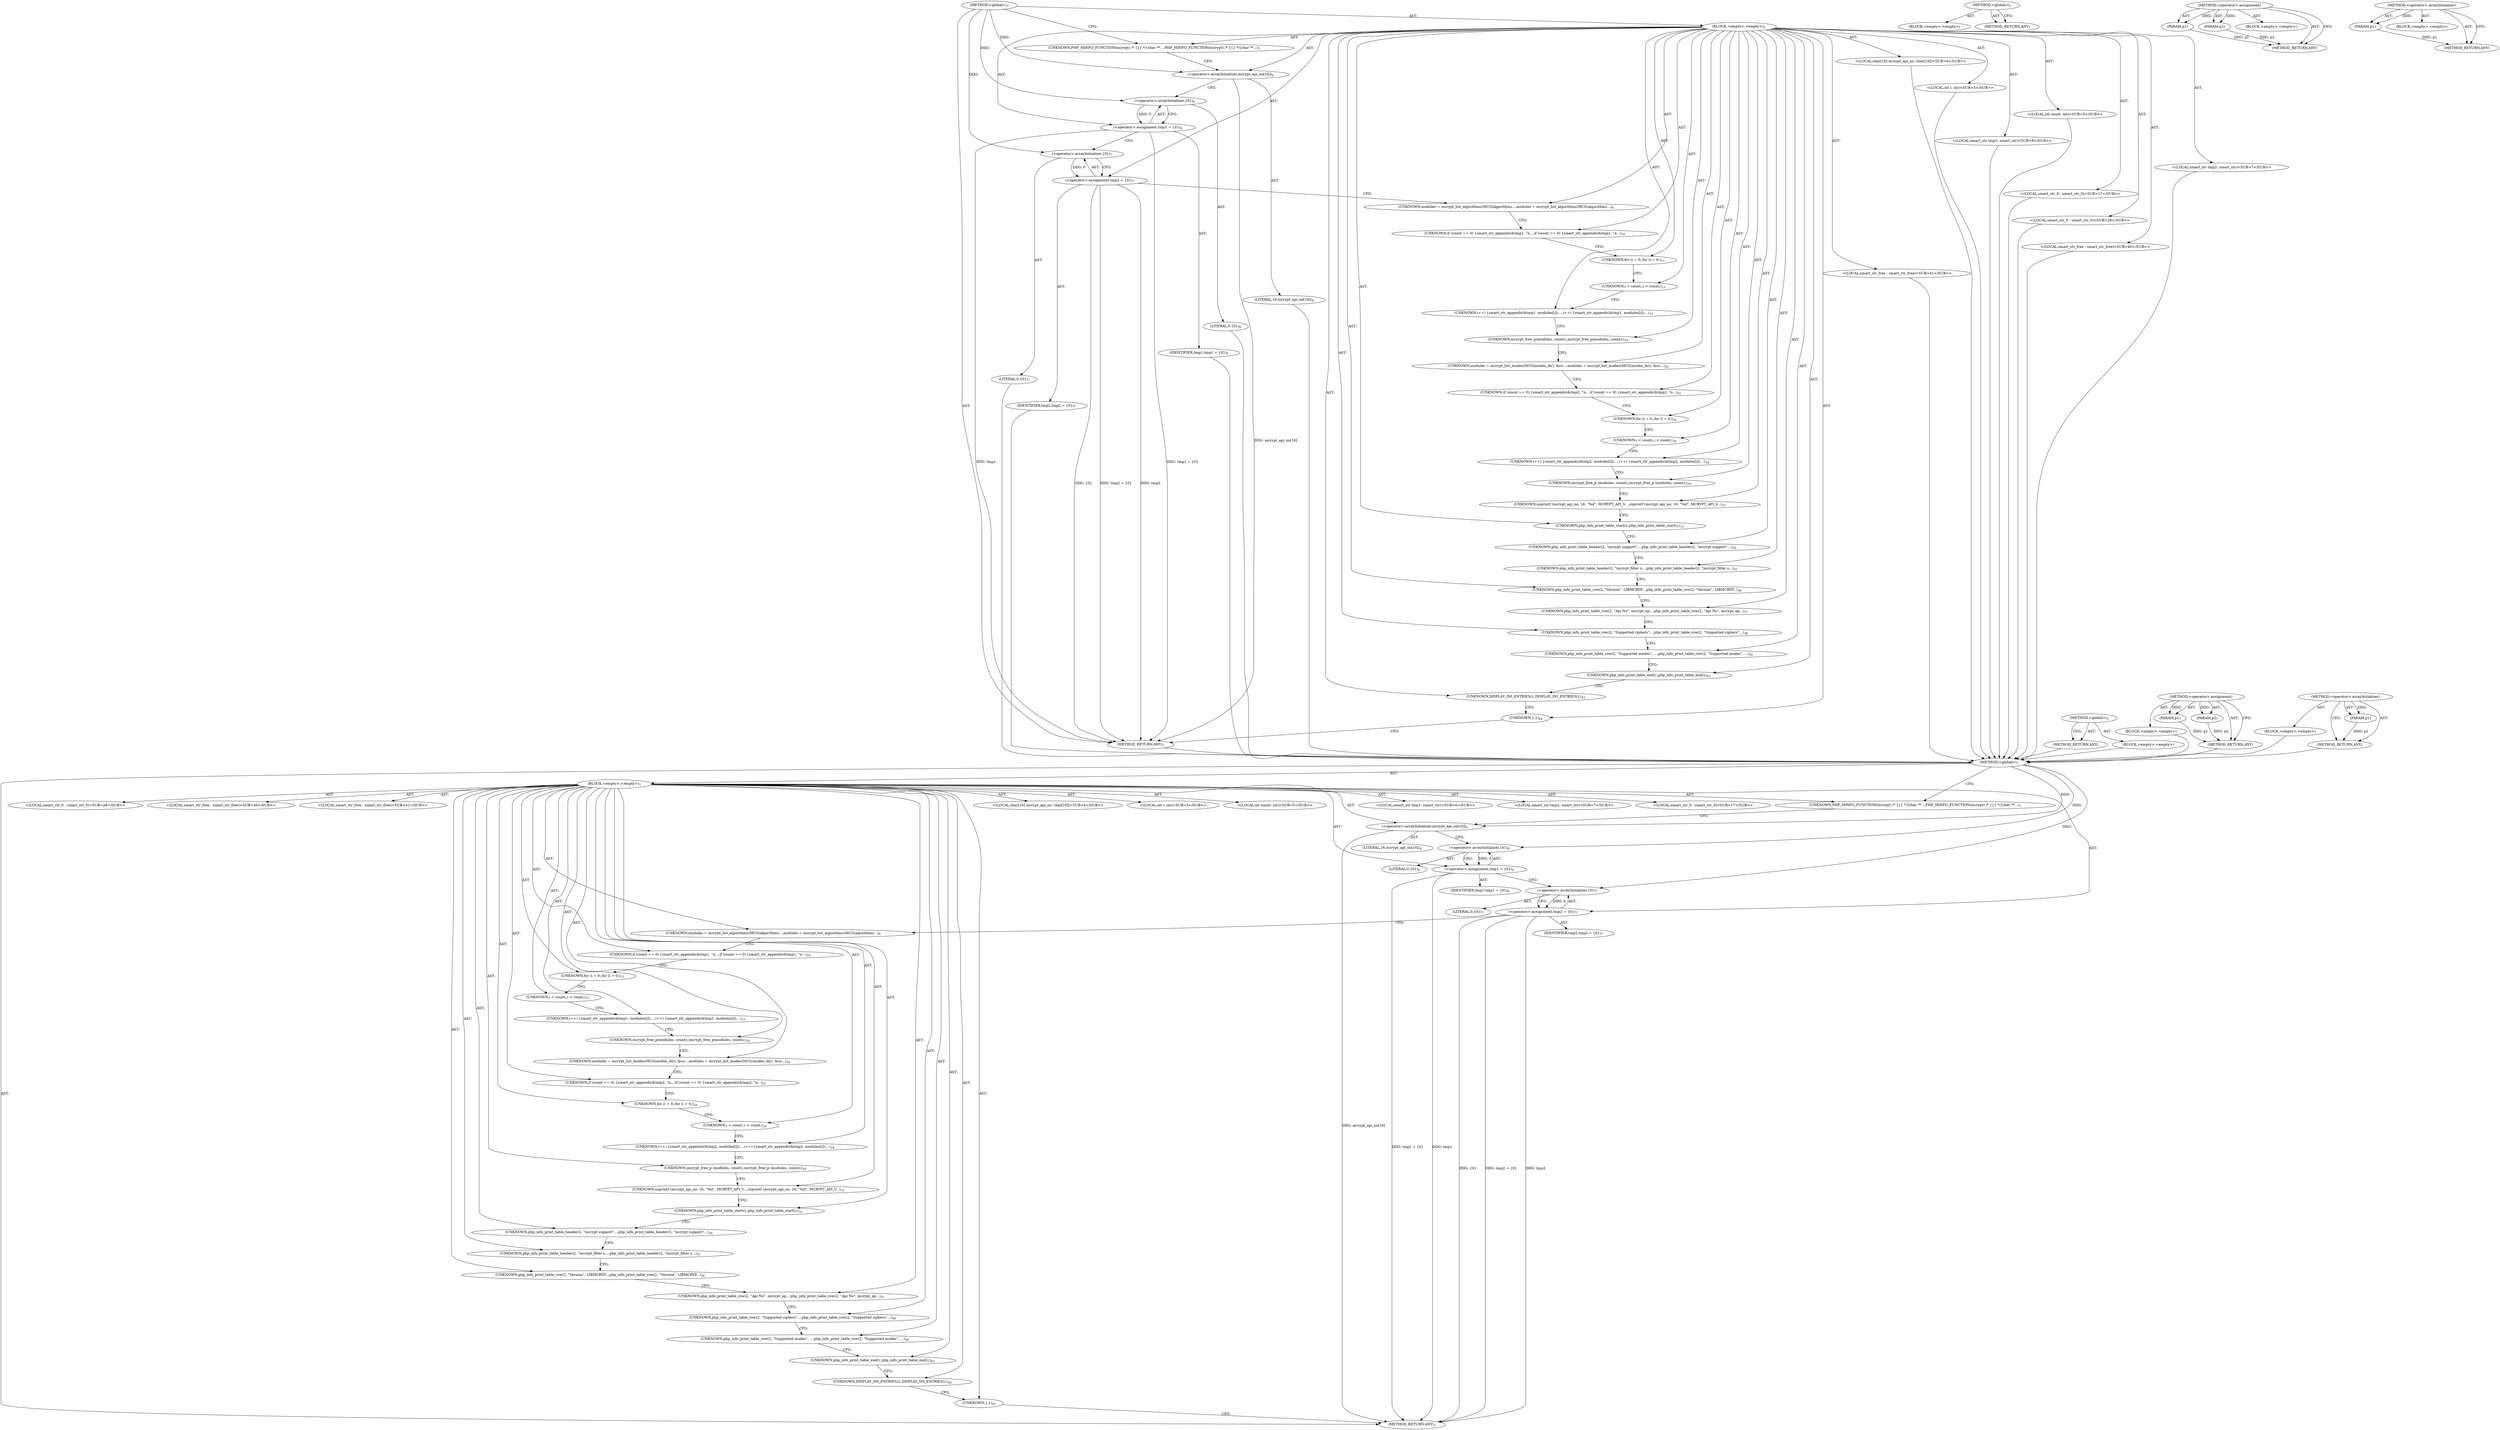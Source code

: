 digraph "&lt;operator&gt;.arrayInitializer" {
vulnerable_6 [label=<(METHOD,&lt;global&gt;)<SUB>1</SUB>>];
vulnerable_7 [label=<(BLOCK,&lt;empty&gt;,&lt;empty&gt;)<SUB>1</SUB>>];
vulnerable_8 [label=<(UNKNOWN,PHP_MINFO_FUNCTION(mcrypt) /* {{{ */
{
	char **...,PHP_MINFO_FUNCTION(mcrypt) /* {{{ */
{
	char **...)<SUB>1</SUB>>];
vulnerable_9 [label="<(LOCAL,char[16] mcrypt_api_no: char[16])<SUB>4</SUB>>"];
vulnerable_10 [label=<(&lt;operator&gt;.arrayInitializer,mcrypt_api_no[16])<SUB>4</SUB>>];
vulnerable_11 [label=<(LITERAL,16,mcrypt_api_no[16])<SUB>4</SUB>>];
vulnerable_12 [label="<(LOCAL,int i: int)<SUB>5</SUB>>"];
vulnerable_13 [label="<(LOCAL,int count: int)<SUB>5</SUB>>"];
vulnerable_14 [label="<(LOCAL,smart_str tmp1: smart_str)<SUB>6</SUB>>"];
vulnerable_15 [label=<(&lt;operator&gt;.assignment,tmp1 = {0})<SUB>6</SUB>>];
vulnerable_16 [label=<(IDENTIFIER,tmp1,tmp1 = {0})<SUB>6</SUB>>];
vulnerable_17 [label=<(&lt;operator&gt;.arrayInitializer,{0})<SUB>6</SUB>>];
vulnerable_18 [label=<(LITERAL,0,{0})<SUB>6</SUB>>];
vulnerable_19 [label="<(LOCAL,smart_str tmp2: smart_str)<SUB>7</SUB>>"];
vulnerable_20 [label=<(&lt;operator&gt;.assignment,tmp2 = {0})<SUB>7</SUB>>];
vulnerable_21 [label=<(IDENTIFIER,tmp2,tmp2 = {0})<SUB>7</SUB>>];
vulnerable_22 [label=<(&lt;operator&gt;.arrayInitializer,{0})<SUB>7</SUB>>];
vulnerable_23 [label=<(LITERAL,0,{0})<SUB>7</SUB>>];
vulnerable_24 [label=<(UNKNOWN,modules = mcrypt_list_algorithms(MCG(algorithms...,modules = mcrypt_list_algorithms(MCG(algorithms...)<SUB>9</SUB>>];
vulnerable_25 [label=<(UNKNOWN,if (count == 0) {
		smart_str_appends(&amp;tmp1, &quot;n...,if (count == 0) {
		smart_str_appends(&amp;tmp1, &quot;n...)<SUB>10</SUB>>];
vulnerable_26 [label=<(UNKNOWN,for (i = 0;,for (i = 0;)<SUB>13</SUB>>];
vulnerable_27 [label=<(UNKNOWN,i &lt; count;,i &lt; count;)<SUB>13</SUB>>];
vulnerable_28 [label=<(UNKNOWN,i++) {
		smart_str_appends(&amp;tmp1, modules[i]);
...,i++) {
		smart_str_appends(&amp;tmp1, modules[i]);
...)<SUB>13</SUB>>];
vulnerable_29 [label="<(LOCAL,smart_str_0 : smart_str_0)<SUB>17</SUB>>"];
vulnerable_30 [label=<(UNKNOWN,mcrypt_free_p(modules, count);,mcrypt_free_p(modules, count);)<SUB>18</SUB>>];
vulnerable_31 [label=<(UNKNOWN,modules = mcrypt_list_modes(MCG(modes_dir), &amp;co...,modules = mcrypt_list_modes(MCG(modes_dir), &amp;co...)<SUB>20</SUB>>];
vulnerable_32 [label=<(UNKNOWN,if (count == 0) {
		smart_str_appends(&amp;tmp2, &quot;n...,if (count == 0) {
		smart_str_appends(&amp;tmp2, &quot;n...)<SUB>21</SUB>>];
vulnerable_33 [label=<(UNKNOWN,for (i = 0;,for (i = 0;)<SUB>24</SUB>>];
vulnerable_34 [label=<(UNKNOWN,i &lt; count;,i &lt; count;)<SUB>24</SUB>>];
vulnerable_35 [label=<(UNKNOWN,i++) {
		smart_str_appends(&amp;tmp2, modules[i]);
...,i++) {
		smart_str_appends(&amp;tmp2, modules[i]);
...)<SUB>24</SUB>>];
vulnerable_36 [label="<(LOCAL,smart_str_0 : smart_str_0)<SUB>28</SUB>>"];
vulnerable_37 [label=<(UNKNOWN,mcrypt_free_p (modules, count);,mcrypt_free_p (modules, count);)<SUB>29</SUB>>];
vulnerable_38 [label=<(UNKNOWN,snprintf (mcrypt_api_no, 16, &quot;%d&quot;, MCRYPT_API_V...,snprintf (mcrypt_api_no, 16, &quot;%d&quot;, MCRYPT_API_V...)<SUB>31</SUB>>];
vulnerable_39 [label=<(UNKNOWN,php_info_print_table_start();,php_info_print_table_start();)<SUB>33</SUB>>];
vulnerable_40 [label=<(UNKNOWN,php_info_print_table_header(2, &quot;mcrypt support&quot;...,php_info_print_table_header(2, &quot;mcrypt support&quot;...)<SUB>34</SUB>>];
vulnerable_41 [label=<(UNKNOWN,php_info_print_table_header(2, &quot;mcrypt_filter s...,php_info_print_table_header(2, &quot;mcrypt_filter s...)<SUB>35</SUB>>];
vulnerable_42 [label=<(UNKNOWN,php_info_print_table_row(2, &quot;Version&quot;, LIBMCRYP...,php_info_print_table_row(2, &quot;Version&quot;, LIBMCRYP...)<SUB>36</SUB>>];
vulnerable_43 [label=<(UNKNOWN,php_info_print_table_row(2, &quot;Api No&quot;, mcrypt_ap...,php_info_print_table_row(2, &quot;Api No&quot;, mcrypt_ap...)<SUB>37</SUB>>];
vulnerable_44 [label=<(UNKNOWN,php_info_print_table_row(2, &quot;Supported ciphers&quot;...,php_info_print_table_row(2, &quot;Supported ciphers&quot;...)<SUB>38</SUB>>];
vulnerable_45 [label=<(UNKNOWN,php_info_print_table_row(2, &quot;Supported modes&quot;, ...,php_info_print_table_row(2, &quot;Supported modes&quot;, ...)<SUB>39</SUB>>];
vulnerable_46 [label="<(LOCAL,smart_str_free : smart_str_free)<SUB>40</SUB>>"];
vulnerable_47 [label="<(LOCAL,smart_str_free : smart_str_free)<SUB>41</SUB>>"];
vulnerable_48 [label=<(UNKNOWN,php_info_print_table_end();,php_info_print_table_end();)<SUB>42</SUB>>];
vulnerable_49 [label=<(UNKNOWN,DISPLAY_INI_ENTRIES();,DISPLAY_INI_ENTRIES();)<SUB>43</SUB>>];
vulnerable_50 [label=<(UNKNOWN,},})<SUB>44</SUB>>];
vulnerable_51 [label=<(METHOD_RETURN,ANY)<SUB>1</SUB>>];
vulnerable_66 [label=<(METHOD,&lt;global&gt;)<SUB>1</SUB>>];
vulnerable_67 [label=<(BLOCK,&lt;empty&gt;,&lt;empty&gt;)>];
vulnerable_68 [label=<(METHOD_RETURN,ANY)>];
vulnerable_76 [label=<(METHOD,&lt;operator&gt;.assignment)>];
vulnerable_77 [label=<(PARAM,p1)>];
vulnerable_78 [label=<(PARAM,p2)>];
vulnerable_79 [label=<(BLOCK,&lt;empty&gt;,&lt;empty&gt;)>];
vulnerable_80 [label=<(METHOD_RETURN,ANY)>];
vulnerable_72 [label=<(METHOD,&lt;operator&gt;.arrayInitializer)>];
vulnerable_73 [label=<(PARAM,p1)>];
vulnerable_74 [label=<(BLOCK,&lt;empty&gt;,&lt;empty&gt;)>];
vulnerable_75 [label=<(METHOD_RETURN,ANY)>];
fixed_6 [label=<(METHOD,&lt;global&gt;)<SUB>1</SUB>>];
fixed_7 [label=<(BLOCK,&lt;empty&gt;,&lt;empty&gt;)<SUB>1</SUB>>];
fixed_8 [label=<(UNKNOWN,PHP_MINFO_FUNCTION(mcrypt) /* {{{ */
{
	char **...,PHP_MINFO_FUNCTION(mcrypt) /* {{{ */
{
	char **...)<SUB>1</SUB>>];
fixed_9 [label="<(LOCAL,char[16] mcrypt_api_no: char[16])<SUB>4</SUB>>"];
fixed_10 [label=<(&lt;operator&gt;.arrayInitializer,mcrypt_api_no[16])<SUB>4</SUB>>];
fixed_11 [label=<(LITERAL,16,mcrypt_api_no[16])<SUB>4</SUB>>];
fixed_12 [label="<(LOCAL,int i: int)<SUB>5</SUB>>"];
fixed_13 [label="<(LOCAL,int count: int)<SUB>5</SUB>>"];
fixed_14 [label="<(LOCAL,smart_str tmp1: smart_str)<SUB>6</SUB>>"];
fixed_15 [label=<(&lt;operator&gt;.assignment,tmp1 = {0})<SUB>6</SUB>>];
fixed_16 [label=<(IDENTIFIER,tmp1,tmp1 = {0})<SUB>6</SUB>>];
fixed_17 [label=<(&lt;operator&gt;.arrayInitializer,{0})<SUB>6</SUB>>];
fixed_18 [label=<(LITERAL,0,{0})<SUB>6</SUB>>];
fixed_19 [label="<(LOCAL,smart_str tmp2: smart_str)<SUB>7</SUB>>"];
fixed_20 [label=<(&lt;operator&gt;.assignment,tmp2 = {0})<SUB>7</SUB>>];
fixed_21 [label=<(IDENTIFIER,tmp2,tmp2 = {0})<SUB>7</SUB>>];
fixed_22 [label=<(&lt;operator&gt;.arrayInitializer,{0})<SUB>7</SUB>>];
fixed_23 [label=<(LITERAL,0,{0})<SUB>7</SUB>>];
fixed_24 [label=<(UNKNOWN,modules = mcrypt_list_algorithms(MCG(algorithms...,modules = mcrypt_list_algorithms(MCG(algorithms...)<SUB>9</SUB>>];
fixed_25 [label=<(UNKNOWN,if (count == 0) {
		smart_str_appends(&amp;tmp1, &quot;n...,if (count == 0) {
		smart_str_appends(&amp;tmp1, &quot;n...)<SUB>10</SUB>>];
fixed_26 [label=<(UNKNOWN,for (i = 0;,for (i = 0;)<SUB>13</SUB>>];
fixed_27 [label=<(UNKNOWN,i &lt; count;,i &lt; count;)<SUB>13</SUB>>];
fixed_28 [label=<(UNKNOWN,i++) {
		smart_str_appends(&amp;tmp1, modules[i]);
...,i++) {
		smart_str_appends(&amp;tmp1, modules[i]);
...)<SUB>13</SUB>>];
fixed_29 [label="<(LOCAL,smart_str_0 : smart_str_0)<SUB>17</SUB>>"];
fixed_30 [label=<(UNKNOWN,mcrypt_free_p(modules, count);,mcrypt_free_p(modules, count);)<SUB>18</SUB>>];
fixed_31 [label=<(UNKNOWN,modules = mcrypt_list_modes(MCG(modes_dir), &amp;co...,modules = mcrypt_list_modes(MCG(modes_dir), &amp;co...)<SUB>20</SUB>>];
fixed_32 [label=<(UNKNOWN,if (count == 0) {
		smart_str_appends(&amp;tmp2, &quot;n...,if (count == 0) {
		smart_str_appends(&amp;tmp2, &quot;n...)<SUB>21</SUB>>];
fixed_33 [label=<(UNKNOWN,for (i = 0;,for (i = 0;)<SUB>24</SUB>>];
fixed_34 [label=<(UNKNOWN,i &lt; count;,i &lt; count;)<SUB>24</SUB>>];
fixed_35 [label=<(UNKNOWN,i++) {
		smart_str_appends(&amp;tmp2, modules[i]);
...,i++) {
		smart_str_appends(&amp;tmp2, modules[i]);
...)<SUB>24</SUB>>];
fixed_36 [label="<(LOCAL,smart_str_0 : smart_str_0)<SUB>28</SUB>>"];
fixed_37 [label=<(UNKNOWN,mcrypt_free_p (modules, count);,mcrypt_free_p (modules, count);)<SUB>29</SUB>>];
fixed_38 [label=<(UNKNOWN,snprintf (mcrypt_api_no, 16, &quot;%d&quot;, MCRYPT_API_V...,snprintf (mcrypt_api_no, 16, &quot;%d&quot;, MCRYPT_API_V...)<SUB>31</SUB>>];
fixed_39 [label=<(UNKNOWN,php_info_print_table_start();,php_info_print_table_start();)<SUB>33</SUB>>];
fixed_40 [label=<(UNKNOWN,php_info_print_table_header(2, &quot;mcrypt support&quot;...,php_info_print_table_header(2, &quot;mcrypt support&quot;...)<SUB>34</SUB>>];
fixed_41 [label=<(UNKNOWN,php_info_print_table_header(2, &quot;mcrypt_filter s...,php_info_print_table_header(2, &quot;mcrypt_filter s...)<SUB>35</SUB>>];
fixed_42 [label=<(UNKNOWN,php_info_print_table_row(2, &quot;Version&quot;, LIBMCRYP...,php_info_print_table_row(2, &quot;Version&quot;, LIBMCRYP...)<SUB>36</SUB>>];
fixed_43 [label=<(UNKNOWN,php_info_print_table_row(2, &quot;Api No&quot;, mcrypt_ap...,php_info_print_table_row(2, &quot;Api No&quot;, mcrypt_ap...)<SUB>37</SUB>>];
fixed_44 [label=<(UNKNOWN,php_info_print_table_row(2, &quot;Supported ciphers&quot;...,php_info_print_table_row(2, &quot;Supported ciphers&quot;...)<SUB>38</SUB>>];
fixed_45 [label=<(UNKNOWN,php_info_print_table_row(2, &quot;Supported modes&quot;, ...,php_info_print_table_row(2, &quot;Supported modes&quot;, ...)<SUB>39</SUB>>];
fixed_46 [label="<(LOCAL,smart_str_free : smart_str_free)<SUB>40</SUB>>"];
fixed_47 [label="<(LOCAL,smart_str_free : smart_str_free)<SUB>41</SUB>>"];
fixed_48 [label=<(UNKNOWN,php_info_print_table_end();,php_info_print_table_end();)<SUB>42</SUB>>];
fixed_49 [label=<(UNKNOWN,DISPLAY_INI_ENTRIES();,DISPLAY_INI_ENTRIES();)<SUB>44</SUB>>];
fixed_50 [label=<(UNKNOWN,},})<SUB>45</SUB>>];
fixed_51 [label=<(METHOD_RETURN,ANY)<SUB>1</SUB>>];
fixed_66 [label=<(METHOD,&lt;global&gt;)<SUB>1</SUB>>];
fixed_67 [label=<(BLOCK,&lt;empty&gt;,&lt;empty&gt;)>];
fixed_68 [label=<(METHOD_RETURN,ANY)>];
fixed_76 [label=<(METHOD,&lt;operator&gt;.assignment)>];
fixed_77 [label=<(PARAM,p1)>];
fixed_78 [label=<(PARAM,p2)>];
fixed_79 [label=<(BLOCK,&lt;empty&gt;,&lt;empty&gt;)>];
fixed_80 [label=<(METHOD_RETURN,ANY)>];
fixed_72 [label=<(METHOD,&lt;operator&gt;.arrayInitializer)>];
fixed_73 [label=<(PARAM,p1)>];
fixed_74 [label=<(BLOCK,&lt;empty&gt;,&lt;empty&gt;)>];
fixed_75 [label=<(METHOD_RETURN,ANY)>];
vulnerable_6 -> vulnerable_7  [key=0, label="AST: "];
vulnerable_6 -> vulnerable_51  [key=0, label="AST: "];
vulnerable_6 -> vulnerable_8  [key=0, label="CFG: "];
vulnerable_6 -> vulnerable_10  [key=0, label="DDG: "];
vulnerable_6 -> vulnerable_17  [key=0, label="DDG: "];
vulnerable_6 -> vulnerable_22  [key=0, label="DDG: "];
vulnerable_7 -> vulnerable_8  [key=0, label="AST: "];
vulnerable_7 -> vulnerable_9  [key=0, label="AST: "];
vulnerable_7 -> vulnerable_10  [key=0, label="AST: "];
vulnerable_7 -> vulnerable_12  [key=0, label="AST: "];
vulnerable_7 -> vulnerable_13  [key=0, label="AST: "];
vulnerable_7 -> vulnerable_14  [key=0, label="AST: "];
vulnerable_7 -> vulnerable_15  [key=0, label="AST: "];
vulnerable_7 -> vulnerable_19  [key=0, label="AST: "];
vulnerable_7 -> vulnerable_20  [key=0, label="AST: "];
vulnerable_7 -> vulnerable_24  [key=0, label="AST: "];
vulnerable_7 -> vulnerable_25  [key=0, label="AST: "];
vulnerable_7 -> vulnerable_26  [key=0, label="AST: "];
vulnerable_7 -> vulnerable_27  [key=0, label="AST: "];
vulnerable_7 -> vulnerable_28  [key=0, label="AST: "];
vulnerable_7 -> vulnerable_29  [key=0, label="AST: "];
vulnerable_7 -> vulnerable_30  [key=0, label="AST: "];
vulnerable_7 -> vulnerable_31  [key=0, label="AST: "];
vulnerable_7 -> vulnerable_32  [key=0, label="AST: "];
vulnerable_7 -> vulnerable_33  [key=0, label="AST: "];
vulnerable_7 -> vulnerable_34  [key=0, label="AST: "];
vulnerable_7 -> vulnerable_35  [key=0, label="AST: "];
vulnerable_7 -> vulnerable_36  [key=0, label="AST: "];
vulnerable_7 -> vulnerable_37  [key=0, label="AST: "];
vulnerable_7 -> vulnerable_38  [key=0, label="AST: "];
vulnerable_7 -> vulnerable_39  [key=0, label="AST: "];
vulnerable_7 -> vulnerable_40  [key=0, label="AST: "];
vulnerable_7 -> vulnerable_41  [key=0, label="AST: "];
vulnerable_7 -> vulnerable_42  [key=0, label="AST: "];
vulnerable_7 -> vulnerable_43  [key=0, label="AST: "];
vulnerable_7 -> vulnerable_44  [key=0, label="AST: "];
vulnerable_7 -> vulnerable_45  [key=0, label="AST: "];
vulnerable_7 -> vulnerable_46  [key=0, label="AST: "];
vulnerable_7 -> vulnerable_47  [key=0, label="AST: "];
vulnerable_7 -> vulnerable_48  [key=0, label="AST: "];
vulnerable_7 -> vulnerable_49  [key=0, label="AST: "];
vulnerable_7 -> vulnerable_50  [key=0, label="AST: "];
vulnerable_8 -> vulnerable_10  [key=0, label="CFG: "];
vulnerable_9 -> fixed_6  [key=0];
vulnerable_10 -> vulnerable_11  [key=0, label="AST: "];
vulnerable_10 -> vulnerable_17  [key=0, label="CFG: "];
vulnerable_10 -> vulnerable_51  [key=0, label="DDG: mcrypt_api_no[16]"];
vulnerable_11 -> fixed_6  [key=0];
vulnerable_12 -> fixed_6  [key=0];
vulnerable_13 -> fixed_6  [key=0];
vulnerable_14 -> fixed_6  [key=0];
vulnerable_15 -> vulnerable_16  [key=0, label="AST: "];
vulnerable_15 -> vulnerable_17  [key=0, label="AST: "];
vulnerable_15 -> vulnerable_22  [key=0, label="CFG: "];
vulnerable_15 -> vulnerable_51  [key=0, label="DDG: tmp1"];
vulnerable_15 -> vulnerable_51  [key=1, label="DDG: tmp1 = {0}"];
vulnerable_16 -> fixed_6  [key=0];
vulnerable_17 -> vulnerable_18  [key=0, label="AST: "];
vulnerable_17 -> vulnerable_15  [key=0, label="CFG: "];
vulnerable_17 -> vulnerable_15  [key=1, label="DDG: 0"];
vulnerable_18 -> fixed_6  [key=0];
vulnerable_19 -> fixed_6  [key=0];
vulnerable_20 -> vulnerable_21  [key=0, label="AST: "];
vulnerable_20 -> vulnerable_22  [key=0, label="AST: "];
vulnerable_20 -> vulnerable_24  [key=0, label="CFG: "];
vulnerable_20 -> vulnerable_51  [key=0, label="DDG: tmp2"];
vulnerable_20 -> vulnerable_51  [key=1, label="DDG: {0}"];
vulnerable_20 -> vulnerable_51  [key=2, label="DDG: tmp2 = {0}"];
vulnerable_21 -> fixed_6  [key=0];
vulnerable_22 -> vulnerable_23  [key=0, label="AST: "];
vulnerable_22 -> vulnerable_20  [key=0, label="CFG: "];
vulnerable_22 -> vulnerable_20  [key=1, label="DDG: 0"];
vulnerable_23 -> fixed_6  [key=0];
vulnerable_24 -> vulnerable_25  [key=0, label="CFG: "];
vulnerable_25 -> vulnerable_26  [key=0, label="CFG: "];
vulnerable_26 -> vulnerable_27  [key=0, label="CFG: "];
vulnerable_27 -> vulnerable_28  [key=0, label="CFG: "];
vulnerable_28 -> vulnerable_30  [key=0, label="CFG: "];
vulnerable_29 -> fixed_6  [key=0];
vulnerable_30 -> vulnerable_31  [key=0, label="CFG: "];
vulnerable_31 -> vulnerable_32  [key=0, label="CFG: "];
vulnerable_32 -> vulnerable_33  [key=0, label="CFG: "];
vulnerable_33 -> vulnerable_34  [key=0, label="CFG: "];
vulnerable_34 -> vulnerable_35  [key=0, label="CFG: "];
vulnerable_35 -> vulnerable_37  [key=0, label="CFG: "];
vulnerable_36 -> fixed_6  [key=0];
vulnerable_37 -> vulnerable_38  [key=0, label="CFG: "];
vulnerable_38 -> vulnerable_39  [key=0, label="CFG: "];
vulnerable_39 -> vulnerable_40  [key=0, label="CFG: "];
vulnerable_40 -> vulnerable_41  [key=0, label="CFG: "];
vulnerable_41 -> vulnerable_42  [key=0, label="CFG: "];
vulnerable_42 -> vulnerable_43  [key=0, label="CFG: "];
vulnerable_43 -> vulnerable_44  [key=0, label="CFG: "];
vulnerable_44 -> vulnerable_45  [key=0, label="CFG: "];
vulnerable_45 -> vulnerable_48  [key=0, label="CFG: "];
vulnerable_46 -> fixed_6  [key=0];
vulnerable_47 -> fixed_6  [key=0];
vulnerable_48 -> vulnerable_49  [key=0, label="CFG: "];
vulnerable_49 -> vulnerable_50  [key=0, label="CFG: "];
vulnerable_50 -> vulnerable_51  [key=0, label="CFG: "];
vulnerable_51 -> fixed_6  [key=0];
vulnerable_66 -> vulnerable_67  [key=0, label="AST: "];
vulnerable_66 -> vulnerable_68  [key=0, label="AST: "];
vulnerable_66 -> vulnerable_68  [key=1, label="CFG: "];
vulnerable_67 -> fixed_6  [key=0];
vulnerable_68 -> fixed_6  [key=0];
vulnerable_76 -> vulnerable_77  [key=0, label="AST: "];
vulnerable_76 -> vulnerable_77  [key=1, label="DDG: "];
vulnerable_76 -> vulnerable_79  [key=0, label="AST: "];
vulnerable_76 -> vulnerable_78  [key=0, label="AST: "];
vulnerable_76 -> vulnerable_78  [key=1, label="DDG: "];
vulnerable_76 -> vulnerable_80  [key=0, label="AST: "];
vulnerable_76 -> vulnerable_80  [key=1, label="CFG: "];
vulnerable_77 -> vulnerable_80  [key=0, label="DDG: p1"];
vulnerable_78 -> vulnerable_80  [key=0, label="DDG: p2"];
vulnerable_79 -> fixed_6  [key=0];
vulnerable_80 -> fixed_6  [key=0];
vulnerable_72 -> vulnerable_73  [key=0, label="AST: "];
vulnerable_72 -> vulnerable_73  [key=1, label="DDG: "];
vulnerable_72 -> vulnerable_74  [key=0, label="AST: "];
vulnerable_72 -> vulnerable_75  [key=0, label="AST: "];
vulnerable_72 -> vulnerable_75  [key=1, label="CFG: "];
vulnerable_73 -> vulnerable_75  [key=0, label="DDG: p1"];
vulnerable_74 -> fixed_6  [key=0];
vulnerable_75 -> fixed_6  [key=0];
fixed_6 -> fixed_7  [key=0, label="AST: "];
fixed_6 -> fixed_51  [key=0, label="AST: "];
fixed_6 -> fixed_8  [key=0, label="CFG: "];
fixed_6 -> fixed_10  [key=0, label="DDG: "];
fixed_6 -> fixed_17  [key=0, label="DDG: "];
fixed_6 -> fixed_22  [key=0, label="DDG: "];
fixed_7 -> fixed_8  [key=0, label="AST: "];
fixed_7 -> fixed_9  [key=0, label="AST: "];
fixed_7 -> fixed_10  [key=0, label="AST: "];
fixed_7 -> fixed_12  [key=0, label="AST: "];
fixed_7 -> fixed_13  [key=0, label="AST: "];
fixed_7 -> fixed_14  [key=0, label="AST: "];
fixed_7 -> fixed_15  [key=0, label="AST: "];
fixed_7 -> fixed_19  [key=0, label="AST: "];
fixed_7 -> fixed_20  [key=0, label="AST: "];
fixed_7 -> fixed_24  [key=0, label="AST: "];
fixed_7 -> fixed_25  [key=0, label="AST: "];
fixed_7 -> fixed_26  [key=0, label="AST: "];
fixed_7 -> fixed_27  [key=0, label="AST: "];
fixed_7 -> fixed_28  [key=0, label="AST: "];
fixed_7 -> fixed_29  [key=0, label="AST: "];
fixed_7 -> fixed_30  [key=0, label="AST: "];
fixed_7 -> fixed_31  [key=0, label="AST: "];
fixed_7 -> fixed_32  [key=0, label="AST: "];
fixed_7 -> fixed_33  [key=0, label="AST: "];
fixed_7 -> fixed_34  [key=0, label="AST: "];
fixed_7 -> fixed_35  [key=0, label="AST: "];
fixed_7 -> fixed_36  [key=0, label="AST: "];
fixed_7 -> fixed_37  [key=0, label="AST: "];
fixed_7 -> fixed_38  [key=0, label="AST: "];
fixed_7 -> fixed_39  [key=0, label="AST: "];
fixed_7 -> fixed_40  [key=0, label="AST: "];
fixed_7 -> fixed_41  [key=0, label="AST: "];
fixed_7 -> fixed_42  [key=0, label="AST: "];
fixed_7 -> fixed_43  [key=0, label="AST: "];
fixed_7 -> fixed_44  [key=0, label="AST: "];
fixed_7 -> fixed_45  [key=0, label="AST: "];
fixed_7 -> fixed_46  [key=0, label="AST: "];
fixed_7 -> fixed_47  [key=0, label="AST: "];
fixed_7 -> fixed_48  [key=0, label="AST: "];
fixed_7 -> fixed_49  [key=0, label="AST: "];
fixed_7 -> fixed_50  [key=0, label="AST: "];
fixed_8 -> fixed_10  [key=0, label="CFG: "];
fixed_10 -> fixed_11  [key=0, label="AST: "];
fixed_10 -> fixed_17  [key=0, label="CFG: "];
fixed_10 -> fixed_51  [key=0, label="DDG: mcrypt_api_no[16]"];
fixed_15 -> fixed_16  [key=0, label="AST: "];
fixed_15 -> fixed_17  [key=0, label="AST: "];
fixed_15 -> fixed_22  [key=0, label="CFG: "];
fixed_15 -> fixed_51  [key=0, label="DDG: tmp1"];
fixed_15 -> fixed_51  [key=1, label="DDG: tmp1 = {0}"];
fixed_17 -> fixed_18  [key=0, label="AST: "];
fixed_17 -> fixed_15  [key=0, label="CFG: "];
fixed_17 -> fixed_15  [key=1, label="DDG: 0"];
fixed_20 -> fixed_21  [key=0, label="AST: "];
fixed_20 -> fixed_22  [key=0, label="AST: "];
fixed_20 -> fixed_24  [key=0, label="CFG: "];
fixed_20 -> fixed_51  [key=0, label="DDG: tmp2"];
fixed_20 -> fixed_51  [key=1, label="DDG: {0}"];
fixed_20 -> fixed_51  [key=2, label="DDG: tmp2 = {0}"];
fixed_22 -> fixed_23  [key=0, label="AST: "];
fixed_22 -> fixed_20  [key=0, label="CFG: "];
fixed_22 -> fixed_20  [key=1, label="DDG: 0"];
fixed_24 -> fixed_25  [key=0, label="CFG: "];
fixed_25 -> fixed_26  [key=0, label="CFG: "];
fixed_26 -> fixed_27  [key=0, label="CFG: "];
fixed_27 -> fixed_28  [key=0, label="CFG: "];
fixed_28 -> fixed_30  [key=0, label="CFG: "];
fixed_30 -> fixed_31  [key=0, label="CFG: "];
fixed_31 -> fixed_32  [key=0, label="CFG: "];
fixed_32 -> fixed_33  [key=0, label="CFG: "];
fixed_33 -> fixed_34  [key=0, label="CFG: "];
fixed_34 -> fixed_35  [key=0, label="CFG: "];
fixed_35 -> fixed_37  [key=0, label="CFG: "];
fixed_37 -> fixed_38  [key=0, label="CFG: "];
fixed_38 -> fixed_39  [key=0, label="CFG: "];
fixed_39 -> fixed_40  [key=0, label="CFG: "];
fixed_40 -> fixed_41  [key=0, label="CFG: "];
fixed_41 -> fixed_42  [key=0, label="CFG: "];
fixed_42 -> fixed_43  [key=0, label="CFG: "];
fixed_43 -> fixed_44  [key=0, label="CFG: "];
fixed_44 -> fixed_45  [key=0, label="CFG: "];
fixed_45 -> fixed_48  [key=0, label="CFG: "];
fixed_48 -> fixed_49  [key=0, label="CFG: "];
fixed_49 -> fixed_50  [key=0, label="CFG: "];
fixed_50 -> fixed_51  [key=0, label="CFG: "];
fixed_66 -> fixed_67  [key=0, label="AST: "];
fixed_66 -> fixed_68  [key=0, label="AST: "];
fixed_66 -> fixed_68  [key=1, label="CFG: "];
fixed_76 -> fixed_77  [key=0, label="AST: "];
fixed_76 -> fixed_77  [key=1, label="DDG: "];
fixed_76 -> fixed_79  [key=0, label="AST: "];
fixed_76 -> fixed_78  [key=0, label="AST: "];
fixed_76 -> fixed_78  [key=1, label="DDG: "];
fixed_76 -> fixed_80  [key=0, label="AST: "];
fixed_76 -> fixed_80  [key=1, label="CFG: "];
fixed_77 -> fixed_80  [key=0, label="DDG: p1"];
fixed_78 -> fixed_80  [key=0, label="DDG: p2"];
fixed_72 -> fixed_73  [key=0, label="AST: "];
fixed_72 -> fixed_73  [key=1, label="DDG: "];
fixed_72 -> fixed_74  [key=0, label="AST: "];
fixed_72 -> fixed_75  [key=0, label="AST: "];
fixed_72 -> fixed_75  [key=1, label="CFG: "];
fixed_73 -> fixed_75  [key=0, label="DDG: p1"];
}
